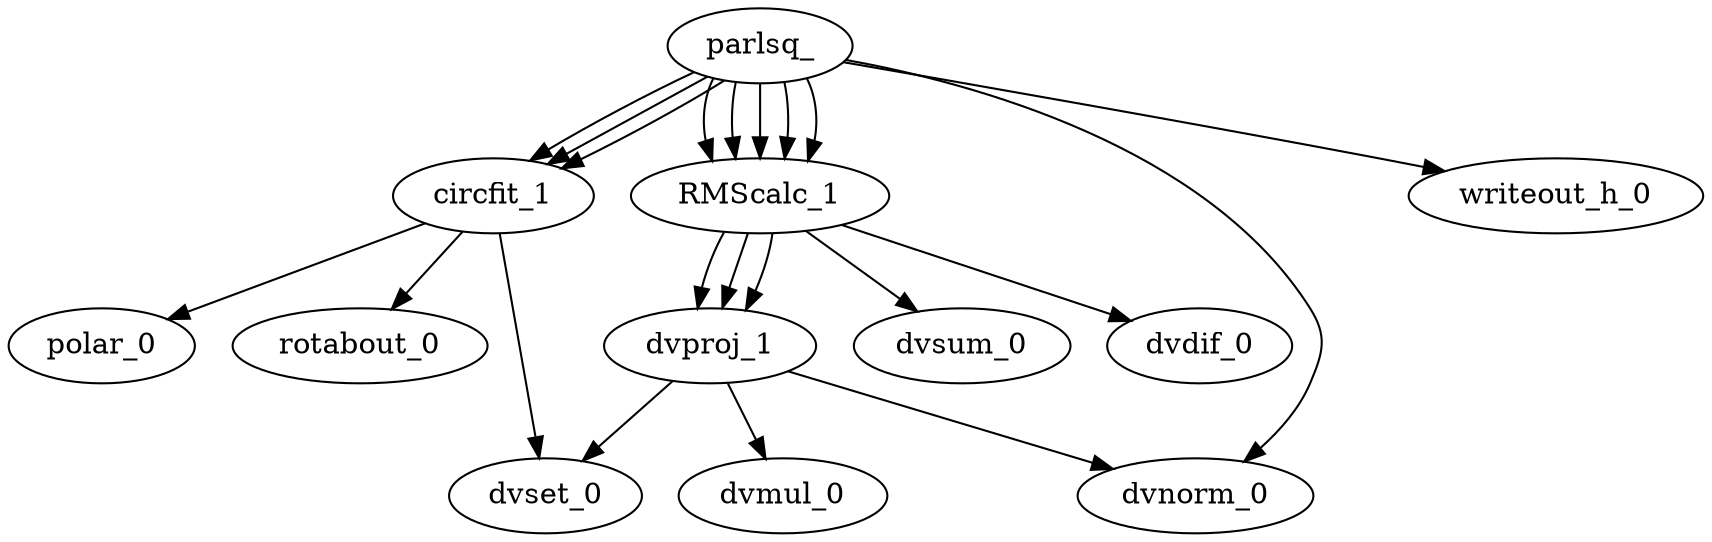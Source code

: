digraph parlsq { 
parlsq_->circfit_1->dvset_0
parlsq_->circfit_1->polar_0
parlsq_->circfit_1->rotabout_0
parlsq_->dvnorm_0
parlsq_->RMScalc_1->dvdif_0
parlsq_->RMScalc_1->dvproj_1->dvset_0
parlsq_->RMScalc_1->dvproj_1->dvnorm_0
parlsq_->RMScalc_1->dvproj_1->dvmul_0
parlsq_->RMScalc_1->dvsum_0
parlsq_->writeout_h_0
} 
